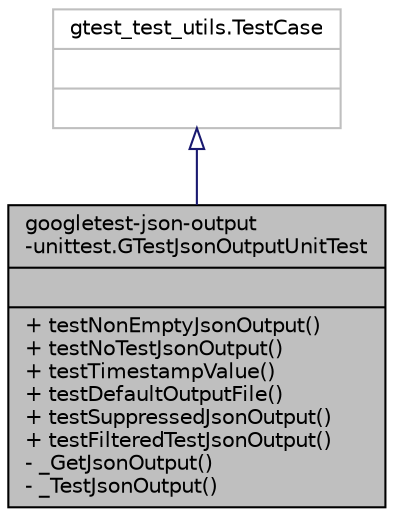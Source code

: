 digraph "googletest-json-output-unittest.GTestJsonOutputUnitTest"
{
 // LATEX_PDF_SIZE
  bgcolor="transparent";
  edge [fontname="Helvetica",fontsize="10",labelfontname="Helvetica",labelfontsize="10"];
  node [fontname="Helvetica",fontsize="10",shape=record];
  Node1 [label="{googletest-json-output\l-unittest.GTestJsonOutputUnitTest\n||+ testNonEmptyJsonOutput()\l+ testNoTestJsonOutput()\l+ testTimestampValue()\l+ testDefaultOutputFile()\l+ testSuppressedJsonOutput()\l+ testFilteredTestJsonOutput()\l- _GetJsonOutput()\l- _TestJsonOutput()\l}",height=0.2,width=0.4,color="black", fillcolor="grey75", style="filled", fontcolor="black",tooltip=" "];
  Node2 -> Node1 [dir="back",color="midnightblue",fontsize="10",style="solid",arrowtail="onormal",fontname="Helvetica"];
  Node2 [label="{gtest_test_utils.TestCase\n||}",height=0.2,width=0.4,color="grey75",tooltip=" "];
}
